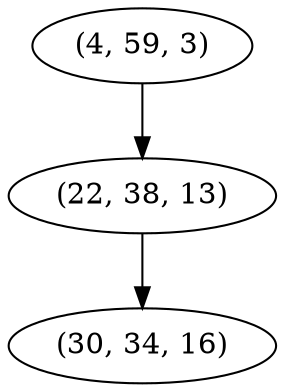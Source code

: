 digraph tree {
    "(4, 59, 3)";
    "(22, 38, 13)";
    "(30, 34, 16)";
    "(4, 59, 3)" -> "(22, 38, 13)";
    "(22, 38, 13)" -> "(30, 34, 16)";
}
